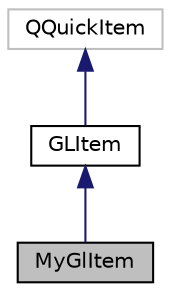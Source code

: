 digraph "MyGlItem"
{
 // LATEX_PDF_SIZE
  edge [fontname="Helvetica",fontsize="10",labelfontname="Helvetica",labelfontsize="10"];
  node [fontname="Helvetica",fontsize="10",shape=record];
  Node0 [label="MyGlItem",height=0.2,width=0.4,color="black", fillcolor="grey75", style="filled", fontcolor="black",tooltip="The MyGlItem class."];
  Node1 -> Node0 [dir="back",color="midnightblue",fontsize="10",style="solid",fontname="Helvetica"];
  Node1 [label="GLItem",height=0.2,width=0.4,color="black", fillcolor="white", style="filled",URL="$class_g_l_item.html",tooltip="The GlItem class is a 3D-scene item designed for use in QML SceneGraphs. It should be subclassed acco..."];
  Node2 -> Node1 [dir="back",color="midnightblue",fontsize="10",style="solid",fontname="Helvetica"];
  Node2 [label="QQuickItem",height=0.2,width=0.4,color="grey75", fillcolor="white", style="filled",tooltip=" "];
}
